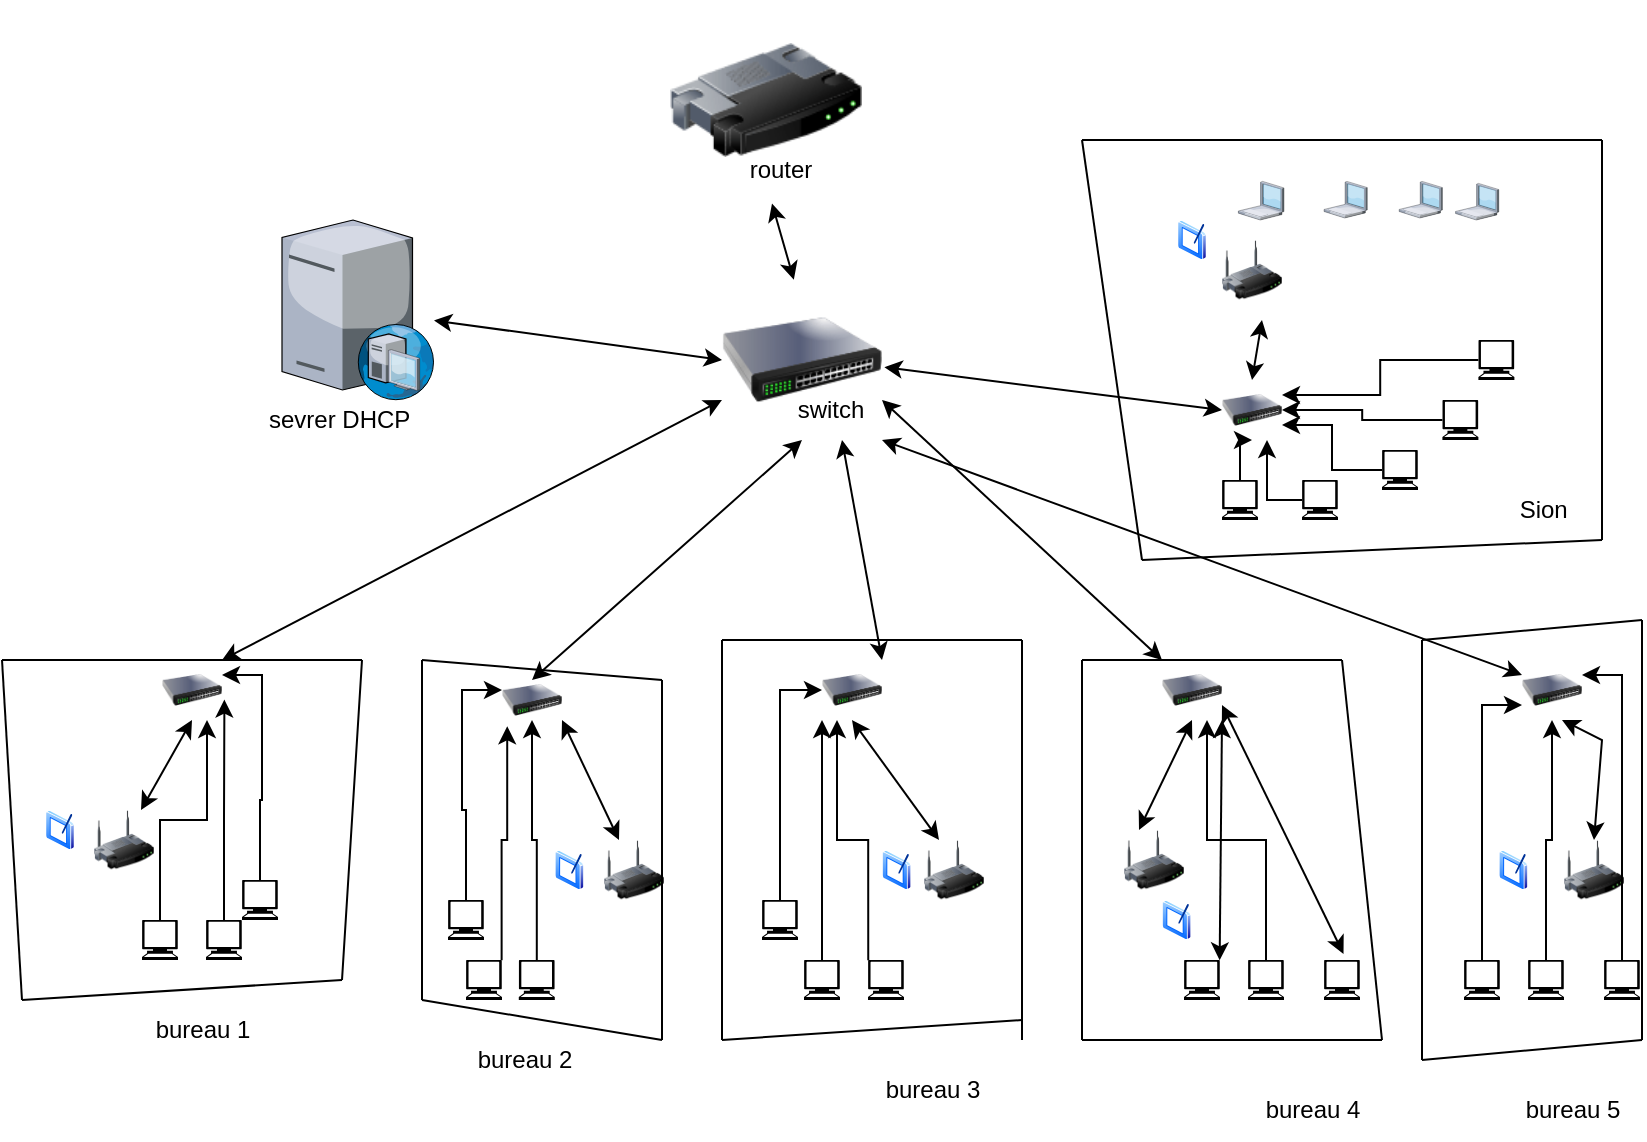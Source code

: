 <mxfile version="20.3.0" type="device"><diagram id="U-auu0y0kmmxP4QNs31K" name="Page-1"><mxGraphModel dx="1093" dy="605" grid="1" gridSize="10" guides="1" tooltips="1" connect="1" arrows="1" fold="1" page="1" pageScale="1" pageWidth="827" pageHeight="1169" math="0" shadow="0"><root><mxCell id="0"/><mxCell id="1" parent="0"/><mxCell id="8tIGkxoISwr5IDc4-ER8-1" value="" style="image;html=1;image=img/lib/clip_art/networking/Router_128x128.png" parent="1" vertex="1"><mxGeometry x="334" width="96" height="100" as="geometry"/></mxCell><mxCell id="8tIGkxoISwr5IDc4-ER8-2" value="router" style="text;html=1;align=center;verticalAlign=middle;resizable=0;points=[];autosize=1;strokeColor=none;fillColor=none;" parent="1" vertex="1"><mxGeometry x="364" y="70" width="50" height="30" as="geometry"/></mxCell><mxCell id="8tIGkxoISwr5IDc4-ER8-4" value="" style="image;html=1;image=img/lib/clip_art/networking/Switch_128x128.png" parent="1" vertex="1"><mxGeometry x="360" y="140" width="80" height="80" as="geometry"/></mxCell><mxCell id="8tIGkxoISwr5IDc4-ER8-6" value="" style="endArrow=classic;startArrow=classic;html=1;rounded=0;entryX=0.42;entryY=1.057;entryDx=0;entryDy=0;entryPerimeter=0;exitX=0.449;exitY=-0.002;exitDx=0;exitDy=0;exitPerimeter=0;" parent="1" source="8tIGkxoISwr5IDc4-ER8-4" target="8tIGkxoISwr5IDc4-ER8-2" edge="1"><mxGeometry width="50" height="50" relative="1" as="geometry"><mxPoint x="400" y="120" as="sourcePoint"/><mxPoint x="340" y="100" as="targetPoint"/></mxGeometry></mxCell><mxCell id="8tIGkxoISwr5IDc4-ER8-8" value="" style="verticalLabelPosition=bottom;sketch=0;aspect=fixed;html=1;verticalAlign=top;strokeColor=none;align=center;outlineConnect=0;shape=mxgraph.citrix.dhcp_server;" parent="1" vertex="1"><mxGeometry x="140" y="110" width="76" height="90" as="geometry"/></mxCell><mxCell id="8tIGkxoISwr5IDc4-ER8-9" value="" style="endArrow=classic;startArrow=classic;html=1;rounded=0;entryX=0;entryY=0.5;entryDx=0;entryDy=0;" parent="1" source="8tIGkxoISwr5IDc4-ER8-8" target="8tIGkxoISwr5IDc4-ER8-4" edge="1"><mxGeometry width="50" height="50" relative="1" as="geometry"><mxPoint x="420" y="200" as="sourcePoint"/><mxPoint x="470" y="150" as="targetPoint"/></mxGeometry></mxCell><mxCell id="8tIGkxoISwr5IDc4-ER8-10" value="" style="image;html=1;image=img/lib/clip_art/networking/Switch_128x128.png" parent="1" vertex="1"><mxGeometry x="80" y="330" width="30" height="30" as="geometry"/></mxCell><mxCell id="8tIGkxoISwr5IDc4-ER8-11" value="" style="image;html=1;image=img/lib/clip_art/networking/Switch_128x128.png" parent="1" vertex="1"><mxGeometry x="250" y="340" width="30" height="20" as="geometry"/></mxCell><mxCell id="8tIGkxoISwr5IDc4-ER8-12" value="" style="image;html=1;image=img/lib/clip_art/networking/Switch_128x128.png" parent="1" vertex="1"><mxGeometry x="410" y="330" width="30" height="30" as="geometry"/></mxCell><mxCell id="8tIGkxoISwr5IDc4-ER8-13" value="" style="image;html=1;image=img/lib/clip_art/networking/Switch_128x128.png" parent="1" vertex="1"><mxGeometry x="580" y="330" width="30" height="30" as="geometry"/></mxCell><mxCell id="8tIGkxoISwr5IDc4-ER8-14" value="" style="image;html=1;image=img/lib/clip_art/networking/Switch_128x128.png" parent="1" vertex="1"><mxGeometry x="610" y="190" width="30" height="30" as="geometry"/></mxCell><mxCell id="8tIGkxoISwr5IDc4-ER8-15" value="" style="endArrow=classic;startArrow=classic;html=1;rounded=0;exitX=1.015;exitY=0.545;exitDx=0;exitDy=0;exitPerimeter=0;entryX=0;entryY=0.5;entryDx=0;entryDy=0;" parent="1" source="8tIGkxoISwr5IDc4-ER8-4" target="8tIGkxoISwr5IDc4-ER8-14" edge="1"><mxGeometry width="50" height="50" relative="1" as="geometry"><mxPoint x="450" y="250" as="sourcePoint"/><mxPoint x="500" y="200" as="targetPoint"/></mxGeometry></mxCell><mxCell id="8tIGkxoISwr5IDc4-ER8-16" value="" style="endArrow=classic;startArrow=classic;html=1;rounded=0;exitX=1;exitY=0.75;exitDx=0;exitDy=0;entryX=0;entryY=0;entryDx=0;entryDy=0;" parent="1" source="8tIGkxoISwr5IDc4-ER8-4" target="8tIGkxoISwr5IDc4-ER8-13" edge="1"><mxGeometry width="50" height="50" relative="1" as="geometry"><mxPoint x="450" y="250" as="sourcePoint"/><mxPoint x="500" y="200" as="targetPoint"/></mxGeometry></mxCell><mxCell id="8tIGkxoISwr5IDc4-ER8-17" value="" style="endArrow=classic;startArrow=classic;html=1;rounded=0;entryX=0.75;entryY=1;entryDx=0;entryDy=0;exitX=1;exitY=0;exitDx=0;exitDy=0;" parent="1" source="8tIGkxoISwr5IDc4-ER8-12" target="8tIGkxoISwr5IDc4-ER8-4" edge="1"><mxGeometry width="50" height="50" relative="1" as="geometry"><mxPoint x="450" y="250" as="sourcePoint"/><mxPoint x="500" y="200" as="targetPoint"/></mxGeometry></mxCell><mxCell id="8tIGkxoISwr5IDc4-ER8-18" value="" style="endArrow=classic;startArrow=classic;html=1;rounded=0;exitX=0.5;exitY=0;exitDx=0;exitDy=0;entryX=0.5;entryY=1;entryDx=0;entryDy=0;" parent="1" source="8tIGkxoISwr5IDc4-ER8-11" target="8tIGkxoISwr5IDc4-ER8-4" edge="1"><mxGeometry width="50" height="50" relative="1" as="geometry"><mxPoint x="450" y="250" as="sourcePoint"/><mxPoint x="500" y="200" as="targetPoint"/></mxGeometry></mxCell><mxCell id="8tIGkxoISwr5IDc4-ER8-19" value="" style="endArrow=classic;startArrow=classic;html=1;rounded=0;exitX=1;exitY=0;exitDx=0;exitDy=0;entryX=0;entryY=0.75;entryDx=0;entryDy=0;" parent="1" source="8tIGkxoISwr5IDc4-ER8-10" target="8tIGkxoISwr5IDc4-ER8-4" edge="1"><mxGeometry width="50" height="50" relative="1" as="geometry"><mxPoint x="450" y="250" as="sourcePoint"/><mxPoint x="500" y="200" as="targetPoint"/></mxGeometry></mxCell><mxCell id="8tIGkxoISwr5IDc4-ER8-20" value="" style="image;html=1;image=img/lib/clip_art/networking/Switch_128x128.png" parent="1" vertex="1"><mxGeometry x="760" y="330" width="30" height="30" as="geometry"/></mxCell><mxCell id="8tIGkxoISwr5IDc4-ER8-21" value="" style="endArrow=classic;startArrow=classic;html=1;rounded=0;exitX=1;exitY=1;exitDx=0;exitDy=0;entryX=0;entryY=0.25;entryDx=0;entryDy=0;" parent="1" source="8tIGkxoISwr5IDc4-ER8-4" target="8tIGkxoISwr5IDc4-ER8-20" edge="1"><mxGeometry width="50" height="50" relative="1" as="geometry"><mxPoint x="530" y="320" as="sourcePoint"/><mxPoint x="580" y="270" as="targetPoint"/></mxGeometry></mxCell><mxCell id="8tIGkxoISwr5IDc4-ER8-22" value="switch" style="text;html=1;align=center;verticalAlign=middle;resizable=0;points=[];autosize=1;strokeColor=none;fillColor=none;" parent="1" vertex="1"><mxGeometry x="384" y="190" width="60" height="30" as="geometry"/></mxCell><mxCell id="8tIGkxoISwr5IDc4-ER8-23" value="sevrer DHCP&amp;nbsp;" style="text;html=1;align=center;verticalAlign=middle;resizable=0;points=[];autosize=1;strokeColor=none;fillColor=none;" parent="1" vertex="1"><mxGeometry x="120" y="195" width="100" height="30" as="geometry"/></mxCell><mxCell id="8tIGkxoISwr5IDc4-ER8-25" value="" style="image;html=1;image=img/lib/clip_art/networking/Wireless_Router_128x128.png" parent="1" vertex="1"><mxGeometry x="610" y="120" width="30" height="30" as="geometry"/></mxCell><mxCell id="8tIGkxoISwr5IDc4-ER8-31" value="" style="image;html=1;image=img/lib/clip_art/networking/Wireless_Router_128x128.png" parent="1" vertex="1"><mxGeometry x="46" y="405" width="30" height="30" as="geometry"/></mxCell><mxCell id="8tIGkxoISwr5IDc4-ER8-33" value="" style="endArrow=classic;startArrow=classic;html=1;rounded=0;exitX=0.5;exitY=0;exitDx=0;exitDy=0;" parent="1" source="8tIGkxoISwr5IDc4-ER8-14" edge="1"><mxGeometry width="50" height="50" relative="1" as="geometry"><mxPoint x="550" y="290" as="sourcePoint"/><mxPoint x="630" y="160" as="targetPoint"/></mxGeometry></mxCell><mxCell id="8tIGkxoISwr5IDc4-ER8-34" value="" style="endArrow=classic;startArrow=classic;html=1;rounded=0;exitX=0.5;exitY=0;exitDx=0;exitDy=0;" parent="1" source="8tIGkxoISwr5IDc4-ER8-88" edge="1"><mxGeometry width="50" height="50" relative="1" as="geometry"><mxPoint x="775" y="400" as="sourcePoint"/><mxPoint x="780" y="360" as="targetPoint"/><Array as="points"><mxPoint x="800" y="370"/></Array></mxGeometry></mxCell><mxCell id="8tIGkxoISwr5IDc4-ER8-35" value="" style="endArrow=classic;startArrow=classic;html=1;rounded=0;entryX=0.5;entryY=1;entryDx=0;entryDy=0;exitX=0.25;exitY=0;exitDx=0;exitDy=0;" parent="1" source="8tIGkxoISwr5IDc4-ER8-79" target="8tIGkxoISwr5IDc4-ER8-13" edge="1"><mxGeometry width="50" height="50" relative="1" as="geometry"><mxPoint x="600" y="390" as="sourcePoint"/><mxPoint x="605" y="350" as="targetPoint"/></mxGeometry></mxCell><mxCell id="8tIGkxoISwr5IDc4-ER8-36" value="" style="endArrow=classic;startArrow=classic;html=1;rounded=0;exitX=0.25;exitY=0;exitDx=0;exitDy=0;entryX=0.5;entryY=1;entryDx=0;entryDy=0;" parent="1" source="8tIGkxoISwr5IDc4-ER8-70" target="8tIGkxoISwr5IDc4-ER8-12" edge="1"><mxGeometry width="50" height="50" relative="1" as="geometry"><mxPoint x="421.5" y="400" as="sourcePoint"/><mxPoint x="435" y="350" as="targetPoint"/></mxGeometry></mxCell><mxCell id="8tIGkxoISwr5IDc4-ER8-37" value="" style="endArrow=classic;startArrow=classic;html=1;rounded=0;exitX=0.25;exitY=0;exitDx=0;exitDy=0;entryX=1;entryY=1;entryDx=0;entryDy=0;" parent="1" source="8tIGkxoISwr5IDc4-ER8-61" target="8tIGkxoISwr5IDc4-ER8-11" edge="1"><mxGeometry width="50" height="50" relative="1" as="geometry"><mxPoint x="258.5" y="400" as="sourcePoint"/><mxPoint x="265" y="350" as="targetPoint"/></mxGeometry></mxCell><mxCell id="8tIGkxoISwr5IDc4-ER8-38" value="" style="endArrow=classic;startArrow=classic;html=1;rounded=0;entryX=0.5;entryY=1;entryDx=0;entryDy=0;" parent="1" source="8tIGkxoISwr5IDc4-ER8-31" target="8tIGkxoISwr5IDc4-ER8-10" edge="1"><mxGeometry width="50" height="50" relative="1" as="geometry"><mxPoint x="90" y="390" as="sourcePoint"/><mxPoint x="95" y="340" as="targetPoint"/></mxGeometry></mxCell><mxCell id="8tIGkxoISwr5IDc4-ER8-112" style="edgeStyle=orthogonalEdgeStyle;rounded=0;orthogonalLoop=1;jettySize=auto;html=1;exitX=0.5;exitY=0;exitDx=0;exitDy=0;exitPerimeter=0;entryX=1.04;entryY=0.66;entryDx=0;entryDy=0;entryPerimeter=0;" parent="1" source="8tIGkxoISwr5IDc4-ER8-42" target="8tIGkxoISwr5IDc4-ER8-10" edge="1"><mxGeometry relative="1" as="geometry"/></mxCell><mxCell id="8tIGkxoISwr5IDc4-ER8-42" value="" style="shape=mxgraph.signs.tech.computer;html=1;pointerEvents=1;fillColor=#000000;strokeColor=none;verticalLabelPosition=bottom;verticalAlign=top;align=center;" parent="1" vertex="1"><mxGeometry x="102" y="460" width="18" height="20" as="geometry"/></mxCell><mxCell id="8tIGkxoISwr5IDc4-ER8-111" style="edgeStyle=orthogonalEdgeStyle;rounded=0;orthogonalLoop=1;jettySize=auto;html=1;exitX=0.5;exitY=0;exitDx=0;exitDy=0;exitPerimeter=0;entryX=1;entryY=0.25;entryDx=0;entryDy=0;" parent="1" source="8tIGkxoISwr5IDc4-ER8-44" target="8tIGkxoISwr5IDc4-ER8-10" edge="1"><mxGeometry relative="1" as="geometry"/></mxCell><mxCell id="8tIGkxoISwr5IDc4-ER8-44" value="" style="shape=mxgraph.signs.tech.computer;html=1;pointerEvents=1;fillColor=#000000;strokeColor=none;verticalLabelPosition=bottom;verticalAlign=top;align=center;" parent="1" vertex="1"><mxGeometry x="120" y="440" width="18" height="20" as="geometry"/></mxCell><mxCell id="8tIGkxoISwr5IDc4-ER8-113" style="edgeStyle=orthogonalEdgeStyle;rounded=0;orthogonalLoop=1;jettySize=auto;html=1;exitX=0.5;exitY=0;exitDx=0;exitDy=0;exitPerimeter=0;entryX=0.75;entryY=1;entryDx=0;entryDy=0;" parent="1" source="8tIGkxoISwr5IDc4-ER8-45" target="8tIGkxoISwr5IDc4-ER8-10" edge="1"><mxGeometry relative="1" as="geometry"/></mxCell><mxCell id="8tIGkxoISwr5IDc4-ER8-45" value="" style="shape=mxgraph.signs.tech.computer;html=1;pointerEvents=1;fillColor=#000000;strokeColor=none;verticalLabelPosition=bottom;verticalAlign=top;align=center;" parent="1" vertex="1"><mxGeometry x="70" y="460" width="18" height="20" as="geometry"/></mxCell><mxCell id="8tIGkxoISwr5IDc4-ER8-46" value="" style="aspect=fixed;perimeter=ellipsePerimeter;html=1;align=center;shadow=0;dashed=0;spacingTop=3;image;image=img/lib/active_directory/tablet_pc.svg;" parent="1" vertex="1"><mxGeometry x="21.7" y="405" width="14.6" height="20" as="geometry"/></mxCell><mxCell id="8tIGkxoISwr5IDc4-ER8-48" value="" style="shape=image;html=1;verticalAlign=top;verticalLabelPosition=bottom;labelBackgroundColor=#ffffff;imageAspect=0;aspect=fixed;image=https://cdn1.iconfinder.com/data/icons/ionicons-fill-vol-2/512/print-128.png" parent="1" vertex="1"><mxGeometry x="19" y="435" width="31" height="31" as="geometry"/></mxCell><mxCell id="8tIGkxoISwr5IDc4-ER8-61" value="" style="image;html=1;image=img/lib/clip_art/networking/Wireless_Router_128x128.png" parent="1" vertex="1"><mxGeometry x="301" y="420" width="30" height="30" as="geometry"/></mxCell><mxCell id="8tIGkxoISwr5IDc4-ER8-110" style="edgeStyle=orthogonalEdgeStyle;rounded=0;orthogonalLoop=1;jettySize=auto;html=1;exitX=0.5;exitY=0;exitDx=0;exitDy=0;exitPerimeter=0;entryX=0.5;entryY=1;entryDx=0;entryDy=0;" parent="1" source="8tIGkxoISwr5IDc4-ER8-62" target="8tIGkxoISwr5IDc4-ER8-11" edge="1"><mxGeometry relative="1" as="geometry"/></mxCell><mxCell id="8tIGkxoISwr5IDc4-ER8-62" value="" style="shape=mxgraph.signs.tech.computer;html=1;pointerEvents=1;fillColor=#000000;strokeColor=none;verticalLabelPosition=bottom;verticalAlign=top;align=center;" parent="1" vertex="1"><mxGeometry x="258.4" y="480" width="18" height="20" as="geometry"/></mxCell><mxCell id="8tIGkxoISwr5IDc4-ER8-108" style="edgeStyle=orthogonalEdgeStyle;rounded=0;orthogonalLoop=1;jettySize=auto;html=1;exitX=0.5;exitY=0;exitDx=0;exitDy=0;exitPerimeter=0;entryX=0;entryY=0.25;entryDx=0;entryDy=0;" parent="1" source="8tIGkxoISwr5IDc4-ER8-63" target="8tIGkxoISwr5IDc4-ER8-11" edge="1"><mxGeometry relative="1" as="geometry"/></mxCell><mxCell id="8tIGkxoISwr5IDc4-ER8-63" value="" style="shape=mxgraph.signs.tech.computer;html=1;pointerEvents=1;fillColor=#000000;strokeColor=none;verticalLabelPosition=bottom;verticalAlign=top;align=center;" parent="1" vertex="1"><mxGeometry x="223" y="450" width="18" height="20" as="geometry"/></mxCell><mxCell id="8tIGkxoISwr5IDc4-ER8-109" style="edgeStyle=orthogonalEdgeStyle;rounded=0;orthogonalLoop=1;jettySize=auto;html=1;exitX=0.99;exitY=0.007;exitDx=0;exitDy=0;exitPerimeter=0;entryX=0.087;entryY=1.157;entryDx=0;entryDy=0;entryPerimeter=0;" parent="1" source="8tIGkxoISwr5IDc4-ER8-64" target="8tIGkxoISwr5IDc4-ER8-11" edge="1"><mxGeometry relative="1" as="geometry"/></mxCell><mxCell id="8tIGkxoISwr5IDc4-ER8-64" value="" style="shape=mxgraph.signs.tech.computer;html=1;pointerEvents=1;fillColor=#000000;strokeColor=none;verticalLabelPosition=bottom;verticalAlign=top;align=center;" parent="1" vertex="1"><mxGeometry x="232" y="480" width="18" height="20" as="geometry"/></mxCell><mxCell id="8tIGkxoISwr5IDc4-ER8-65" value="" style="aspect=fixed;perimeter=ellipsePerimeter;html=1;align=center;shadow=0;dashed=0;spacingTop=3;image;image=img/lib/active_directory/tablet_pc.svg;" parent="1" vertex="1"><mxGeometry x="276.4" y="425" width="14.6" height="20" as="geometry"/></mxCell><mxCell id="8tIGkxoISwr5IDc4-ER8-66" value="" style="shape=image;html=1;verticalAlign=top;verticalLabelPosition=bottom;labelBackgroundColor=#ffffff;imageAspect=0;aspect=fixed;image=https://cdn1.iconfinder.com/data/icons/ionicons-fill-vol-2/512/print-128.png" parent="1" vertex="1"><mxGeometry x="276" y="450" width="34" height="34" as="geometry"/></mxCell><mxCell id="8tIGkxoISwr5IDc4-ER8-70" value="" style="image;html=1;image=img/lib/clip_art/networking/Wireless_Router_128x128.png" parent="1" vertex="1"><mxGeometry x="461" y="420" width="30" height="30" as="geometry"/></mxCell><mxCell id="8tIGkxoISwr5IDc4-ER8-106" style="edgeStyle=orthogonalEdgeStyle;rounded=0;orthogonalLoop=1;jettySize=auto;html=1;exitX=0.007;exitY=0.007;exitDx=0;exitDy=0;exitPerimeter=0;entryX=0.25;entryY=1;entryDx=0;entryDy=0;" parent="1" source="8tIGkxoISwr5IDc4-ER8-71" target="8tIGkxoISwr5IDc4-ER8-12" edge="1"><mxGeometry relative="1" as="geometry"/></mxCell><mxCell id="8tIGkxoISwr5IDc4-ER8-71" value="" style="shape=mxgraph.signs.tech.computer;html=1;pointerEvents=1;fillColor=#000000;strokeColor=none;verticalLabelPosition=bottom;verticalAlign=top;align=center;" parent="1" vertex="1"><mxGeometry x="433" y="480" width="18" height="20" as="geometry"/></mxCell><mxCell id="8tIGkxoISwr5IDc4-ER8-104" style="edgeStyle=orthogonalEdgeStyle;rounded=0;orthogonalLoop=1;jettySize=auto;html=1;exitX=0.5;exitY=0;exitDx=0;exitDy=0;exitPerimeter=0;entryX=0;entryY=0.5;entryDx=0;entryDy=0;" parent="1" source="8tIGkxoISwr5IDc4-ER8-72" target="8tIGkxoISwr5IDc4-ER8-12" edge="1"><mxGeometry relative="1" as="geometry"/></mxCell><mxCell id="8tIGkxoISwr5IDc4-ER8-72" value="" style="shape=mxgraph.signs.tech.computer;html=1;pointerEvents=1;fillColor=#000000;strokeColor=none;verticalLabelPosition=bottom;verticalAlign=top;align=center;" parent="1" vertex="1"><mxGeometry x="380" y="450" width="18" height="20" as="geometry"/></mxCell><mxCell id="vT0dHcT9dfp_J28iBSgP-7" style="edgeStyle=orthogonalEdgeStyle;rounded=0;orthogonalLoop=1;jettySize=auto;html=1;exitX=0.5;exitY=0;exitDx=0;exitDy=0;exitPerimeter=0;entryX=0;entryY=1;entryDx=0;entryDy=0;" edge="1" parent="1" source="8tIGkxoISwr5IDc4-ER8-73" target="8tIGkxoISwr5IDc4-ER8-12"><mxGeometry relative="1" as="geometry"/></mxCell><mxCell id="8tIGkxoISwr5IDc4-ER8-73" value="" style="shape=mxgraph.signs.tech.computer;html=1;pointerEvents=1;fillColor=#000000;strokeColor=none;verticalLabelPosition=bottom;verticalAlign=top;align=center;" parent="1" vertex="1"><mxGeometry x="401" y="480" width="18" height="20" as="geometry"/></mxCell><mxCell id="8tIGkxoISwr5IDc4-ER8-74" value="" style="aspect=fixed;perimeter=ellipsePerimeter;html=1;align=center;shadow=0;dashed=0;spacingTop=3;image;image=img/lib/active_directory/tablet_pc.svg;" parent="1" vertex="1"><mxGeometry x="440" y="425" width="14.6" height="20" as="geometry"/></mxCell><mxCell id="8tIGkxoISwr5IDc4-ER8-75" value="" style="shape=image;html=1;verticalAlign=top;verticalLabelPosition=bottom;labelBackgroundColor=#ffffff;imageAspect=0;aspect=fixed;image=https://cdn1.iconfinder.com/data/icons/ionicons-fill-vol-2/512/print-128.png" parent="1" vertex="1"><mxGeometry x="437.3" y="450" width="30" height="30" as="geometry"/></mxCell><mxCell id="8tIGkxoISwr5IDc4-ER8-79" value="" style="image;html=1;image=img/lib/clip_art/networking/Wireless_Router_128x128.png" parent="1" vertex="1"><mxGeometry x="561" y="415" width="30" height="30" as="geometry"/></mxCell><mxCell id="8tIGkxoISwr5IDc4-ER8-100" style="edgeStyle=orthogonalEdgeStyle;rounded=0;orthogonalLoop=1;jettySize=auto;html=1;exitX=0.5;exitY=0;exitDx=0;exitDy=0;exitPerimeter=0;entryX=0.75;entryY=1;entryDx=0;entryDy=0;" parent="1" source="8tIGkxoISwr5IDc4-ER8-80" target="8tIGkxoISwr5IDc4-ER8-13" edge="1"><mxGeometry relative="1" as="geometry"/></mxCell><mxCell id="8tIGkxoISwr5IDc4-ER8-80" value="" style="shape=mxgraph.signs.tech.computer;html=1;pointerEvents=1;fillColor=#000000;strokeColor=none;verticalLabelPosition=bottom;verticalAlign=top;align=center;" parent="1" vertex="1"><mxGeometry x="623" y="480" width="18" height="20" as="geometry"/></mxCell><mxCell id="8tIGkxoISwr5IDc4-ER8-81" value="" style="shape=mxgraph.signs.tech.computer;html=1;pointerEvents=1;fillColor=#000000;strokeColor=none;verticalLabelPosition=bottom;verticalAlign=top;align=center;" parent="1" vertex="1"><mxGeometry x="661" y="480" width="18" height="20" as="geometry"/></mxCell><mxCell id="8tIGkxoISwr5IDc4-ER8-82" value="" style="shape=mxgraph.signs.tech.computer;html=1;pointerEvents=1;fillColor=#000000;strokeColor=none;verticalLabelPosition=bottom;verticalAlign=top;align=center;" parent="1" vertex="1"><mxGeometry x="591" y="480" width="18" height="20" as="geometry"/></mxCell><mxCell id="8tIGkxoISwr5IDc4-ER8-83" value="" style="aspect=fixed;perimeter=ellipsePerimeter;html=1;align=center;shadow=0;dashed=0;spacingTop=3;image;image=img/lib/active_directory/tablet_pc.svg;" parent="1" vertex="1"><mxGeometry x="580" y="450" width="14.6" height="20" as="geometry"/></mxCell><mxCell id="8tIGkxoISwr5IDc4-ER8-84" value="" style="shape=image;html=1;verticalAlign=top;verticalLabelPosition=bottom;labelBackgroundColor=#ffffff;imageAspect=0;aspect=fixed;image=https://cdn1.iconfinder.com/data/icons/ionicons-fill-vol-2/512/print-128.png" parent="1" vertex="1"><mxGeometry x="550" y="450" width="30" height="30" as="geometry"/></mxCell><mxCell id="8tIGkxoISwr5IDc4-ER8-85" value="" style="endArrow=classic;startArrow=classic;html=1;rounded=0;entryX=1;entryY=0.75;entryDx=0;entryDy=0;exitX=0.542;exitY=-0.152;exitDx=0;exitDy=0;exitPerimeter=0;" parent="1" source="8tIGkxoISwr5IDc4-ER8-81" target="8tIGkxoISwr5IDc4-ER8-13" edge="1"><mxGeometry width="50" height="50" relative="1" as="geometry"><mxPoint x="811" y="520" as="sourcePoint"/><mxPoint x="861" y="470" as="targetPoint"/></mxGeometry></mxCell><mxCell id="8tIGkxoISwr5IDc4-ER8-87" value="" style="endArrow=classic;startArrow=classic;html=1;rounded=0;entryX=1;entryY=1;entryDx=0;entryDy=0;exitX=0.99;exitY=0.007;exitDx=0;exitDy=0;exitPerimeter=0;" parent="1" source="8tIGkxoISwr5IDc4-ER8-82" target="8tIGkxoISwr5IDc4-ER8-13" edge="1"><mxGeometry width="50" height="50" relative="1" as="geometry"><mxPoint x="811" y="520" as="sourcePoint"/><mxPoint x="861" y="470" as="targetPoint"/></mxGeometry></mxCell><mxCell id="8tIGkxoISwr5IDc4-ER8-88" value="" style="image;html=1;image=img/lib/clip_art/networking/Wireless_Router_128x128.png" parent="1" vertex="1"><mxGeometry x="781" y="420" width="30" height="30" as="geometry"/></mxCell><mxCell id="8tIGkxoISwr5IDc4-ER8-102" style="edgeStyle=orthogonalEdgeStyle;rounded=0;orthogonalLoop=1;jettySize=auto;html=1;exitX=0.5;exitY=0;exitDx=0;exitDy=0;exitPerimeter=0;" parent="1" source="8tIGkxoISwr5IDc4-ER8-89" target="8tIGkxoISwr5IDc4-ER8-20" edge="1"><mxGeometry relative="1" as="geometry"/></mxCell><mxCell id="8tIGkxoISwr5IDc4-ER8-89" value="" style="shape=mxgraph.signs.tech.computer;html=1;pointerEvents=1;fillColor=#000000;strokeColor=none;verticalLabelPosition=bottom;verticalAlign=top;align=center;" parent="1" vertex="1"><mxGeometry x="763" y="480" width="18" height="20" as="geometry"/></mxCell><mxCell id="8tIGkxoISwr5IDc4-ER8-101" style="edgeStyle=orthogonalEdgeStyle;rounded=0;orthogonalLoop=1;jettySize=auto;html=1;exitX=0.5;exitY=0;exitDx=0;exitDy=0;exitPerimeter=0;entryX=1;entryY=0.25;entryDx=0;entryDy=0;" parent="1" source="8tIGkxoISwr5IDc4-ER8-90" target="8tIGkxoISwr5IDc4-ER8-20" edge="1"><mxGeometry relative="1" as="geometry"/></mxCell><mxCell id="8tIGkxoISwr5IDc4-ER8-90" value="" style="shape=mxgraph.signs.tech.computer;html=1;pointerEvents=1;fillColor=#000000;strokeColor=none;verticalLabelPosition=bottom;verticalAlign=top;align=center;" parent="1" vertex="1"><mxGeometry x="801" y="480" width="18" height="20" as="geometry"/></mxCell><mxCell id="8tIGkxoISwr5IDc4-ER8-103" style="edgeStyle=orthogonalEdgeStyle;rounded=0;orthogonalLoop=1;jettySize=auto;html=1;exitX=0.5;exitY=0;exitDx=0;exitDy=0;exitPerimeter=0;entryX=0;entryY=0.75;entryDx=0;entryDy=0;" parent="1" source="8tIGkxoISwr5IDc4-ER8-91" target="8tIGkxoISwr5IDc4-ER8-20" edge="1"><mxGeometry relative="1" as="geometry"/></mxCell><mxCell id="8tIGkxoISwr5IDc4-ER8-91" value="" style="shape=mxgraph.signs.tech.computer;html=1;pointerEvents=1;fillColor=#000000;strokeColor=none;verticalLabelPosition=bottom;verticalAlign=top;align=center;" parent="1" vertex="1"><mxGeometry x="731" y="480" width="18" height="20" as="geometry"/></mxCell><mxCell id="8tIGkxoISwr5IDc4-ER8-92" value="" style="aspect=fixed;perimeter=ellipsePerimeter;html=1;align=center;shadow=0;dashed=0;spacingTop=3;image;image=img/lib/active_directory/tablet_pc.svg;" parent="1" vertex="1"><mxGeometry x="748.4" y="425" width="14.6" height="20" as="geometry"/></mxCell><mxCell id="8tIGkxoISwr5IDc4-ER8-93" value="" style="shape=image;html=1;verticalAlign=top;verticalLabelPosition=bottom;labelBackgroundColor=#ffffff;imageAspect=0;aspect=fixed;image=https://cdn1.iconfinder.com/data/icons/ionicons-fill-vol-2/512/print-128.png" parent="1" vertex="1"><mxGeometry x="738.2" y="442.5" width="35" height="35" as="geometry"/></mxCell><mxCell id="8tIGkxoISwr5IDc4-ER8-128" style="edgeStyle=orthogonalEdgeStyle;rounded=0;orthogonalLoop=1;jettySize=auto;html=1;exitX=0;exitY=0.5;exitDx=0;exitDy=0;exitPerimeter=0;entryX=0.75;entryY=1;entryDx=0;entryDy=0;" parent="1" source="8tIGkxoISwr5IDc4-ER8-115" target="8tIGkxoISwr5IDc4-ER8-14" edge="1"><mxGeometry relative="1" as="geometry"/></mxCell><mxCell id="8tIGkxoISwr5IDc4-ER8-115" value="" style="shape=mxgraph.signs.tech.computer;html=1;pointerEvents=1;fillColor=#000000;strokeColor=none;verticalLabelPosition=bottom;verticalAlign=top;align=center;" parent="1" vertex="1"><mxGeometry x="650" y="240" width="18" height="20" as="geometry"/></mxCell><mxCell id="8tIGkxoISwr5IDc4-ER8-127" style="edgeStyle=orthogonalEdgeStyle;rounded=0;orthogonalLoop=1;jettySize=auto;html=1;exitX=0;exitY=0.5;exitDx=0;exitDy=0;exitPerimeter=0;entryX=1;entryY=0.75;entryDx=0;entryDy=0;" parent="1" source="8tIGkxoISwr5IDc4-ER8-116" target="8tIGkxoISwr5IDc4-ER8-14" edge="1"><mxGeometry relative="1" as="geometry"/></mxCell><mxCell id="8tIGkxoISwr5IDc4-ER8-116" value="" style="shape=mxgraph.signs.tech.computer;html=1;pointerEvents=1;fillColor=#000000;strokeColor=none;verticalLabelPosition=bottom;verticalAlign=top;align=center;" parent="1" vertex="1"><mxGeometry x="690" y="225" width="18" height="20" as="geometry"/></mxCell><mxCell id="8tIGkxoISwr5IDc4-ER8-129" style="edgeStyle=orthogonalEdgeStyle;rounded=0;orthogonalLoop=1;jettySize=auto;html=1;exitX=0.5;exitY=0;exitDx=0;exitDy=0;exitPerimeter=0;" parent="1" source="8tIGkxoISwr5IDc4-ER8-117" target="8tIGkxoISwr5IDc4-ER8-14" edge="1"><mxGeometry relative="1" as="geometry"/></mxCell><mxCell id="8tIGkxoISwr5IDc4-ER8-117" value="" style="shape=mxgraph.signs.tech.computer;html=1;pointerEvents=1;fillColor=#000000;strokeColor=none;verticalLabelPosition=bottom;verticalAlign=top;align=center;" parent="1" vertex="1"><mxGeometry x="610" y="240" width="18" height="20" as="geometry"/></mxCell><mxCell id="8tIGkxoISwr5IDc4-ER8-125" style="edgeStyle=orthogonalEdgeStyle;rounded=0;orthogonalLoop=1;jettySize=auto;html=1;exitX=0;exitY=0.5;exitDx=0;exitDy=0;exitPerimeter=0;entryX=1;entryY=0.25;entryDx=0;entryDy=0;" parent="1" source="8tIGkxoISwr5IDc4-ER8-118" target="8tIGkxoISwr5IDc4-ER8-14" edge="1"><mxGeometry relative="1" as="geometry"/></mxCell><mxCell id="8tIGkxoISwr5IDc4-ER8-118" value="" style="shape=mxgraph.signs.tech.computer;html=1;pointerEvents=1;fillColor=#000000;strokeColor=none;verticalLabelPosition=bottom;verticalAlign=top;align=center;" parent="1" vertex="1"><mxGeometry x="738.2" y="170" width="18" height="20" as="geometry"/></mxCell><mxCell id="8tIGkxoISwr5IDc4-ER8-126" style="edgeStyle=orthogonalEdgeStyle;rounded=0;orthogonalLoop=1;jettySize=auto;html=1;exitX=0;exitY=0.5;exitDx=0;exitDy=0;exitPerimeter=0;entryX=1;entryY=0.5;entryDx=0;entryDy=0;" parent="1" source="8tIGkxoISwr5IDc4-ER8-120" target="8tIGkxoISwr5IDc4-ER8-14" edge="1"><mxGeometry relative="1" as="geometry"/></mxCell><mxCell id="8tIGkxoISwr5IDc4-ER8-120" value="" style="shape=mxgraph.signs.tech.computer;html=1;pointerEvents=1;fillColor=#000000;strokeColor=none;verticalLabelPosition=bottom;verticalAlign=top;align=center;" parent="1" vertex="1"><mxGeometry x="720.2" y="200" width="18" height="20" as="geometry"/></mxCell><mxCell id="8tIGkxoISwr5IDc4-ER8-121" value="" style="aspect=fixed;perimeter=ellipsePerimeter;html=1;align=center;shadow=0;dashed=0;spacingTop=3;image;image=img/lib/active_directory/tablet_pc.svg;" parent="1" vertex="1"><mxGeometry x="587.7" y="110" width="14.6" height="20" as="geometry"/></mxCell><mxCell id="8tIGkxoISwr5IDc4-ER8-131" value="" style="verticalLabelPosition=bottom;sketch=0;aspect=fixed;html=1;verticalAlign=top;strokeColor=none;align=center;outlineConnect=0;shape=mxgraph.citrix.laptop_1;" parent="1" vertex="1"><mxGeometry x="618.18" y="90.69" width="22.82" height="19.31" as="geometry"/></mxCell><mxCell id="8tIGkxoISwr5IDc4-ER8-134" value="" style="verticalLabelPosition=bottom;sketch=0;aspect=fixed;html=1;verticalAlign=top;strokeColor=none;align=center;outlineConnect=0;shape=mxgraph.citrix.laptop_1;" parent="1" vertex="1"><mxGeometry x="661" y="90.69" width="21.63" height="18.31" as="geometry"/></mxCell><mxCell id="8tIGkxoISwr5IDc4-ER8-135" value="" style="verticalLabelPosition=bottom;sketch=0;aspect=fixed;html=1;verticalAlign=top;strokeColor=none;align=center;outlineConnect=0;shape=mxgraph.citrix.laptop_1;" parent="1" vertex="1"><mxGeometry x="698.57" y="90.69" width="21.63" height="18.31" as="geometry"/></mxCell><mxCell id="8tIGkxoISwr5IDc4-ER8-136" value="" style="verticalLabelPosition=bottom;sketch=0;aspect=fixed;html=1;verticalAlign=top;strokeColor=none;align=center;outlineConnect=0;shape=mxgraph.citrix.laptop_1;" parent="1" vertex="1"><mxGeometry x="726.77" y="91.69" width="21.63" height="18.31" as="geometry"/></mxCell><mxCell id="8tIGkxoISwr5IDc4-ER8-137" value="" style="shape=image;html=1;verticalAlign=top;verticalLabelPosition=bottom;labelBackgroundColor=#ffffff;imageAspect=0;aspect=fixed;image=https://cdn1.iconfinder.com/data/icons/ionicons-fill-vol-2/512/print-128.png" parent="1" vertex="1"><mxGeometry x="572.3" y="140" width="30" height="30" as="geometry"/></mxCell><mxCell id="8tIGkxoISwr5IDc4-ER8-138" value="" style="shape=image;html=1;verticalAlign=top;verticalLabelPosition=bottom;labelBackgroundColor=#ffffff;imageAspect=0;aspect=fixed;image=https://cdn3.iconfinder.com/data/icons/essential-pack-2/48/26-Smartphone-128.png" parent="1" vertex="1"><mxGeometry x="655" y="120" width="30" height="30" as="geometry"/></mxCell><mxCell id="8tIGkxoISwr5IDc4-ER8-141" value="" style="shape=image;html=1;verticalAlign=top;verticalLabelPosition=bottom;labelBackgroundColor=#ffffff;imageAspect=0;aspect=fixed;image=https://cdn3.iconfinder.com/data/icons/essential-pack-2/48/26-Smartphone-128.png" parent="1" vertex="1"><mxGeometry x="696.77" y="120" width="30" height="30" as="geometry"/></mxCell><mxCell id="vT0dHcT9dfp_J28iBSgP-9" value="" style="endArrow=none;html=1;rounded=0;" edge="1" parent="1"><mxGeometry width="50" height="50" relative="1" as="geometry"><mxPoint x="540" y="520" as="sourcePoint"/><mxPoint x="540" y="330" as="targetPoint"/></mxGeometry></mxCell><mxCell id="vT0dHcT9dfp_J28iBSgP-10" value="" style="endArrow=none;html=1;rounded=0;" edge="1" parent="1"><mxGeometry width="50" height="50" relative="1" as="geometry"><mxPoint x="690" y="520" as="sourcePoint"/><mxPoint x="670" y="330" as="targetPoint"/></mxGeometry></mxCell><mxCell id="vT0dHcT9dfp_J28iBSgP-11" value="" style="endArrow=none;html=1;rounded=0;" edge="1" parent="1"><mxGeometry width="50" height="50" relative="1" as="geometry"><mxPoint x="690" y="520" as="sourcePoint"/><mxPoint x="540" y="520" as="targetPoint"/></mxGeometry></mxCell><mxCell id="vT0dHcT9dfp_J28iBSgP-12" value="" style="endArrow=none;html=1;rounded=0;" edge="1" parent="1"><mxGeometry width="50" height="50" relative="1" as="geometry"><mxPoint x="540" y="330" as="sourcePoint"/><mxPoint x="670" y="330" as="targetPoint"/></mxGeometry></mxCell><mxCell id="vT0dHcT9dfp_J28iBSgP-13" value="" style="endArrow=none;html=1;rounded=0;" edge="1" parent="1"><mxGeometry width="50" height="50" relative="1" as="geometry"><mxPoint x="710" y="320" as="sourcePoint"/><mxPoint x="820" y="310" as="targetPoint"/></mxGeometry></mxCell><mxCell id="vT0dHcT9dfp_J28iBSgP-14" value="" style="endArrow=none;html=1;rounded=0;" edge="1" parent="1"><mxGeometry width="50" height="50" relative="1" as="geometry"><mxPoint x="710" y="530" as="sourcePoint"/><mxPoint x="710" y="320" as="targetPoint"/></mxGeometry></mxCell><mxCell id="vT0dHcT9dfp_J28iBSgP-15" value="" style="endArrow=none;html=1;rounded=0;" edge="1" parent="1"><mxGeometry width="50" height="50" relative="1" as="geometry"><mxPoint x="820" y="520" as="sourcePoint"/><mxPoint x="710" y="530" as="targetPoint"/></mxGeometry></mxCell><mxCell id="vT0dHcT9dfp_J28iBSgP-16" value="" style="endArrow=none;html=1;rounded=0;" edge="1" parent="1"><mxGeometry width="50" height="50" relative="1" as="geometry"><mxPoint x="820" y="520" as="sourcePoint"/><mxPoint x="820" y="310" as="targetPoint"/></mxGeometry></mxCell><mxCell id="vT0dHcT9dfp_J28iBSgP-17" value="" style="endArrow=none;html=1;rounded=0;" edge="1" parent="1"><mxGeometry width="50" height="50" relative="1" as="geometry"><mxPoint x="360" y="520" as="sourcePoint"/><mxPoint x="360" y="320" as="targetPoint"/></mxGeometry></mxCell><mxCell id="vT0dHcT9dfp_J28iBSgP-18" value="" style="endArrow=none;html=1;rounded=0;" edge="1" parent="1"><mxGeometry width="50" height="50" relative="1" as="geometry"><mxPoint x="510" y="320" as="sourcePoint"/><mxPoint x="360" y="320" as="targetPoint"/></mxGeometry></mxCell><mxCell id="vT0dHcT9dfp_J28iBSgP-19" value="" style="endArrow=none;html=1;rounded=0;" edge="1" parent="1"><mxGeometry width="50" height="50" relative="1" as="geometry"><mxPoint x="510" y="520" as="sourcePoint"/><mxPoint x="510" y="320" as="targetPoint"/></mxGeometry></mxCell><mxCell id="vT0dHcT9dfp_J28iBSgP-20" value="" style="endArrow=none;html=1;rounded=0;" edge="1" parent="1"><mxGeometry width="50" height="50" relative="1" as="geometry"><mxPoint x="510" y="510" as="sourcePoint"/><mxPoint x="360" y="520" as="targetPoint"/></mxGeometry></mxCell><mxCell id="vT0dHcT9dfp_J28iBSgP-21" value="" style="endArrow=none;html=1;rounded=0;" edge="1" parent="1"><mxGeometry width="50" height="50" relative="1" as="geometry"><mxPoint x="210" y="500" as="sourcePoint"/><mxPoint x="210" y="330" as="targetPoint"/></mxGeometry></mxCell><mxCell id="vT0dHcT9dfp_J28iBSgP-22" value="" style="endArrow=none;html=1;rounded=0;" edge="1" parent="1"><mxGeometry width="50" height="50" relative="1" as="geometry"><mxPoint x="210" y="330" as="sourcePoint"/><mxPoint x="330" y="340" as="targetPoint"/></mxGeometry></mxCell><mxCell id="vT0dHcT9dfp_J28iBSgP-23" value="" style="endArrow=none;html=1;rounded=0;" edge="1" parent="1"><mxGeometry width="50" height="50" relative="1" as="geometry"><mxPoint x="330" y="520" as="sourcePoint"/><mxPoint x="330" y="340" as="targetPoint"/></mxGeometry></mxCell><mxCell id="vT0dHcT9dfp_J28iBSgP-24" value="" style="endArrow=none;html=1;rounded=0;" edge="1" parent="1"><mxGeometry width="50" height="50" relative="1" as="geometry"><mxPoint x="330" y="520" as="sourcePoint"/><mxPoint x="210" y="500" as="targetPoint"/></mxGeometry></mxCell><mxCell id="vT0dHcT9dfp_J28iBSgP-25" value="" style="endArrow=none;html=1;rounded=0;" edge="1" parent="1"><mxGeometry width="50" height="50" relative="1" as="geometry"><mxPoint x="10" y="500" as="sourcePoint"/><mxPoint y="330" as="targetPoint"/></mxGeometry></mxCell><mxCell id="vT0dHcT9dfp_J28iBSgP-26" value="" style="endArrow=none;html=1;rounded=0;" edge="1" parent="1"><mxGeometry width="50" height="50" relative="1" as="geometry"><mxPoint x="180" y="330" as="sourcePoint"/><mxPoint y="330" as="targetPoint"/></mxGeometry></mxCell><mxCell id="vT0dHcT9dfp_J28iBSgP-27" value="" style="endArrow=none;html=1;rounded=0;" edge="1" parent="1"><mxGeometry width="50" height="50" relative="1" as="geometry"><mxPoint x="170" y="490" as="sourcePoint"/><mxPoint x="180" y="330" as="targetPoint"/></mxGeometry></mxCell><mxCell id="vT0dHcT9dfp_J28iBSgP-28" value="" style="endArrow=none;html=1;rounded=0;" edge="1" parent="1"><mxGeometry width="50" height="50" relative="1" as="geometry"><mxPoint x="10" y="500" as="sourcePoint"/><mxPoint x="170" y="490" as="targetPoint"/></mxGeometry></mxCell><mxCell id="vT0dHcT9dfp_J28iBSgP-29" value="" style="endArrow=none;html=1;rounded=0;" edge="1" parent="1"><mxGeometry width="50" height="50" relative="1" as="geometry"><mxPoint x="540" y="70" as="sourcePoint"/><mxPoint x="800" y="70" as="targetPoint"/></mxGeometry></mxCell><mxCell id="vT0dHcT9dfp_J28iBSgP-30" value="" style="endArrow=none;html=1;rounded=0;" edge="1" parent="1"><mxGeometry width="50" height="50" relative="1" as="geometry"><mxPoint x="570" y="280" as="sourcePoint"/><mxPoint x="540" y="70" as="targetPoint"/></mxGeometry></mxCell><mxCell id="vT0dHcT9dfp_J28iBSgP-31" value="" style="endArrow=none;html=1;rounded=0;" edge="1" parent="1"><mxGeometry width="50" height="50" relative="1" as="geometry"><mxPoint x="800" y="270" as="sourcePoint"/><mxPoint x="800" y="70" as="targetPoint"/></mxGeometry></mxCell><mxCell id="vT0dHcT9dfp_J28iBSgP-32" value="" style="endArrow=none;html=1;rounded=0;" edge="1" parent="1"><mxGeometry width="50" height="50" relative="1" as="geometry"><mxPoint x="570" y="280" as="sourcePoint"/><mxPoint x="800" y="270" as="targetPoint"/></mxGeometry></mxCell><mxCell id="vT0dHcT9dfp_J28iBSgP-33" value="bureau 1" style="text;html=1;align=center;verticalAlign=middle;resizable=0;points=[];autosize=1;strokeColor=none;fillColor=none;" vertex="1" parent="1"><mxGeometry x="65" y="500" width="70" height="30" as="geometry"/></mxCell><mxCell id="vT0dHcT9dfp_J28iBSgP-34" value="bureau 2" style="text;html=1;align=center;verticalAlign=middle;resizable=0;points=[];autosize=1;strokeColor=none;fillColor=none;" vertex="1" parent="1"><mxGeometry x="226" y="515" width="70" height="30" as="geometry"/></mxCell><mxCell id="vT0dHcT9dfp_J28iBSgP-35" value="bureau 3" style="text;html=1;align=center;verticalAlign=middle;resizable=0;points=[];autosize=1;strokeColor=none;fillColor=none;" vertex="1" parent="1"><mxGeometry x="430" y="530" width="70" height="30" as="geometry"/></mxCell><mxCell id="vT0dHcT9dfp_J28iBSgP-36" value="bureau 4" style="text;html=1;align=center;verticalAlign=middle;resizable=0;points=[];autosize=1;strokeColor=none;fillColor=none;" vertex="1" parent="1"><mxGeometry x="620" y="540" width="70" height="30" as="geometry"/></mxCell><mxCell id="vT0dHcT9dfp_J28iBSgP-37" value="bureau 5" style="text;html=1;align=center;verticalAlign=middle;resizable=0;points=[];autosize=1;strokeColor=none;fillColor=none;" vertex="1" parent="1"><mxGeometry x="750" y="540" width="70" height="30" as="geometry"/></mxCell><mxCell id="vT0dHcT9dfp_J28iBSgP-38" value="Sion&amp;nbsp;&lt;br&gt;" style="text;html=1;align=center;verticalAlign=middle;resizable=0;points=[];autosize=1;strokeColor=none;fillColor=none;" vertex="1" parent="1"><mxGeometry x="747" y="240" width="50" height="30" as="geometry"/></mxCell></root></mxGraphModel></diagram></mxfile>